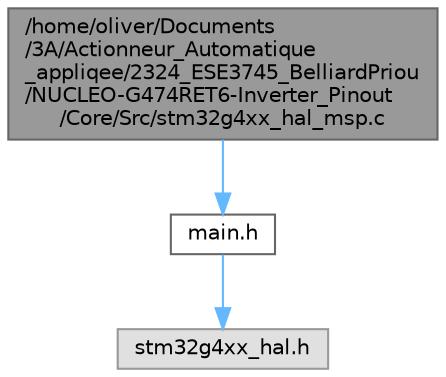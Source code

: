 digraph "/home/oliver/Documents/3A/Actionneur_Automatique_appliqee/2324_ESE3745_BelliardPriou/NUCLEO-G474RET6-Inverter_Pinout/Core/Src/stm32g4xx_hal_msp.c"
{
 // LATEX_PDF_SIZE
  bgcolor="transparent";
  edge [fontname=Helvetica,fontsize=10,labelfontname=Helvetica,labelfontsize=10];
  node [fontname=Helvetica,fontsize=10,shape=box,height=0.2,width=0.4];
  Node1 [id="Node000001",label="/home/oliver/Documents\l/3A/Actionneur_Automatique\l_appliqee/2324_ESE3745_BelliardPriou\l/NUCLEO-G474RET6-Inverter_Pinout\l/Core/Src/stm32g4xx_hal_msp.c",height=0.2,width=0.4,color="gray40", fillcolor="grey60", style="filled", fontcolor="black",tooltip="This file provides code for the MSP Initialization and de-Initialization codes."];
  Node1 -> Node2 [id="edge1_Node000001_Node000002",color="steelblue1",style="solid",tooltip=" "];
  Node2 [id="Node000002",label="main.h",height=0.2,width=0.4,color="grey40", fillcolor="white", style="filled",URL="$main_8h.html",tooltip=": Header for main.c file. This file contains the common defines of the application."];
  Node2 -> Node3 [id="edge2_Node000002_Node000003",color="steelblue1",style="solid",tooltip=" "];
  Node3 [id="Node000003",label="stm32g4xx_hal.h",height=0.2,width=0.4,color="grey60", fillcolor="#E0E0E0", style="filled",tooltip=" "];
}
